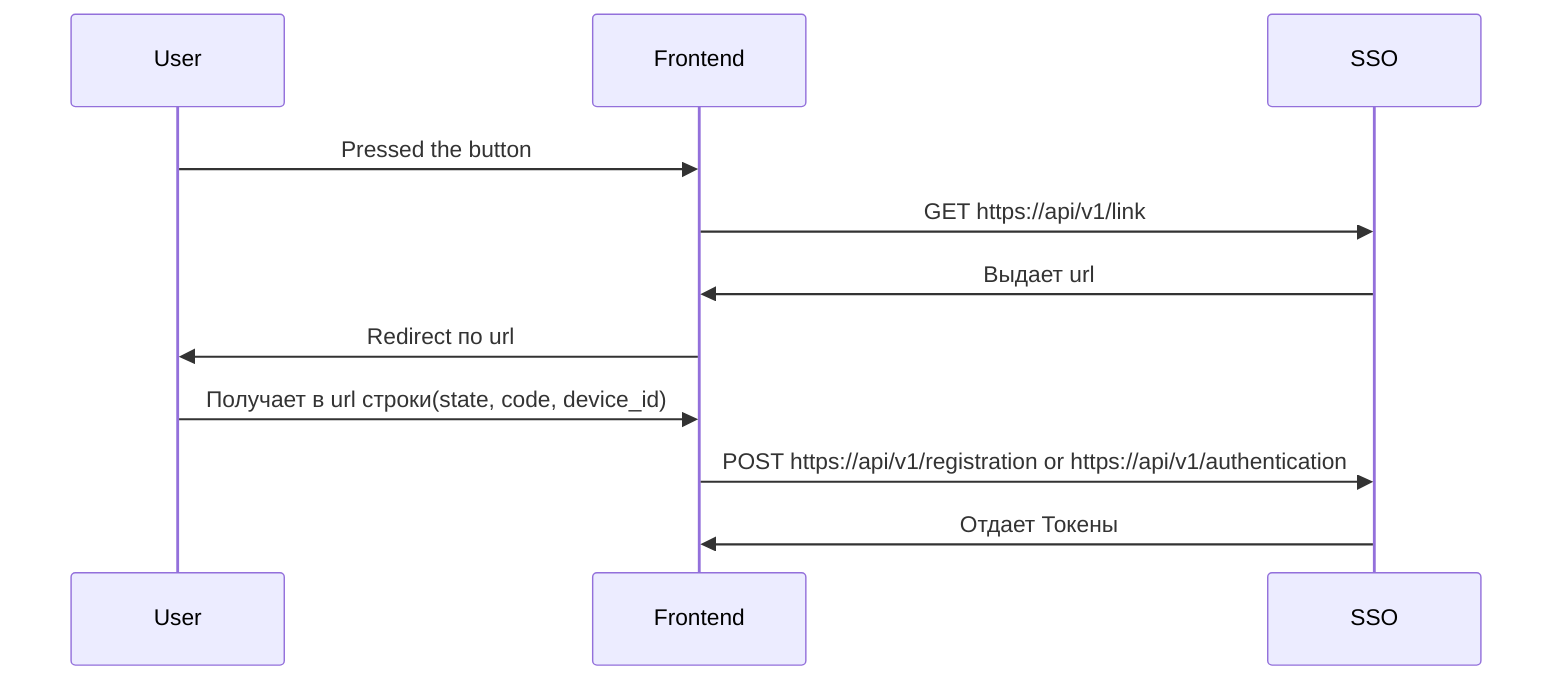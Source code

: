 sequenceDiagram
    participant U as User
    participant F as Frontend
    participant S as SSO


    U->>F: Pressed the button
    F->>S: GET https://api/v1/link
    S->>F: Выдает url
    F->>U: Redirect по url
    U->>F: Получает в url строки(state, code, device_id)
    F->>S: POST https://api/v1/registration or https://api/v1/authentication
    S->>F: Отдает Токены